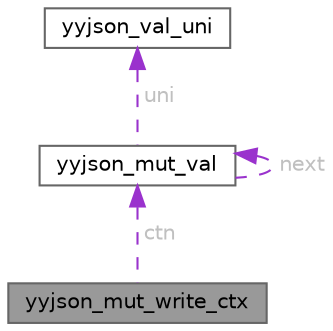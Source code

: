 digraph "yyjson_mut_write_ctx"
{
 // LATEX_PDF_SIZE
  bgcolor="transparent";
  edge [fontname=Helvetica,fontsize=10,labelfontname=Helvetica,labelfontsize=10];
  node [fontname=Helvetica,fontsize=10,shape=box,height=0.2,width=0.4];
  Node1 [id="Node000001",label="yyjson_mut_write_ctx",height=0.2,width=0.4,color="gray40", fillcolor="grey60", style="filled", fontcolor="black",tooltip=" "];
  Node2 -> Node1 [id="edge1_Node000001_Node000002",dir="back",color="darkorchid3",style="dashed",tooltip=" ",label=" ctn",fontcolor="grey" ];
  Node2 [id="Node000002",label="yyjson_mut_val",height=0.2,width=0.4,color="gray40", fillcolor="white", style="filled",URL="$structyyjson__mut__val.html",tooltip=" "];
  Node3 -> Node2 [id="edge2_Node000002_Node000003",dir="back",color="darkorchid3",style="dashed",tooltip=" ",label=" uni",fontcolor="grey" ];
  Node3 [id="Node000003",label="yyjson_val_uni",height=0.2,width=0.4,color="gray40", fillcolor="white", style="filled",URL="$unionyyjson__val__uni.html",tooltip=" "];
  Node2 -> Node2 [id="edge3_Node000002_Node000002",dir="back",color="darkorchid3",style="dashed",tooltip=" ",label=" next",fontcolor="grey" ];
}
